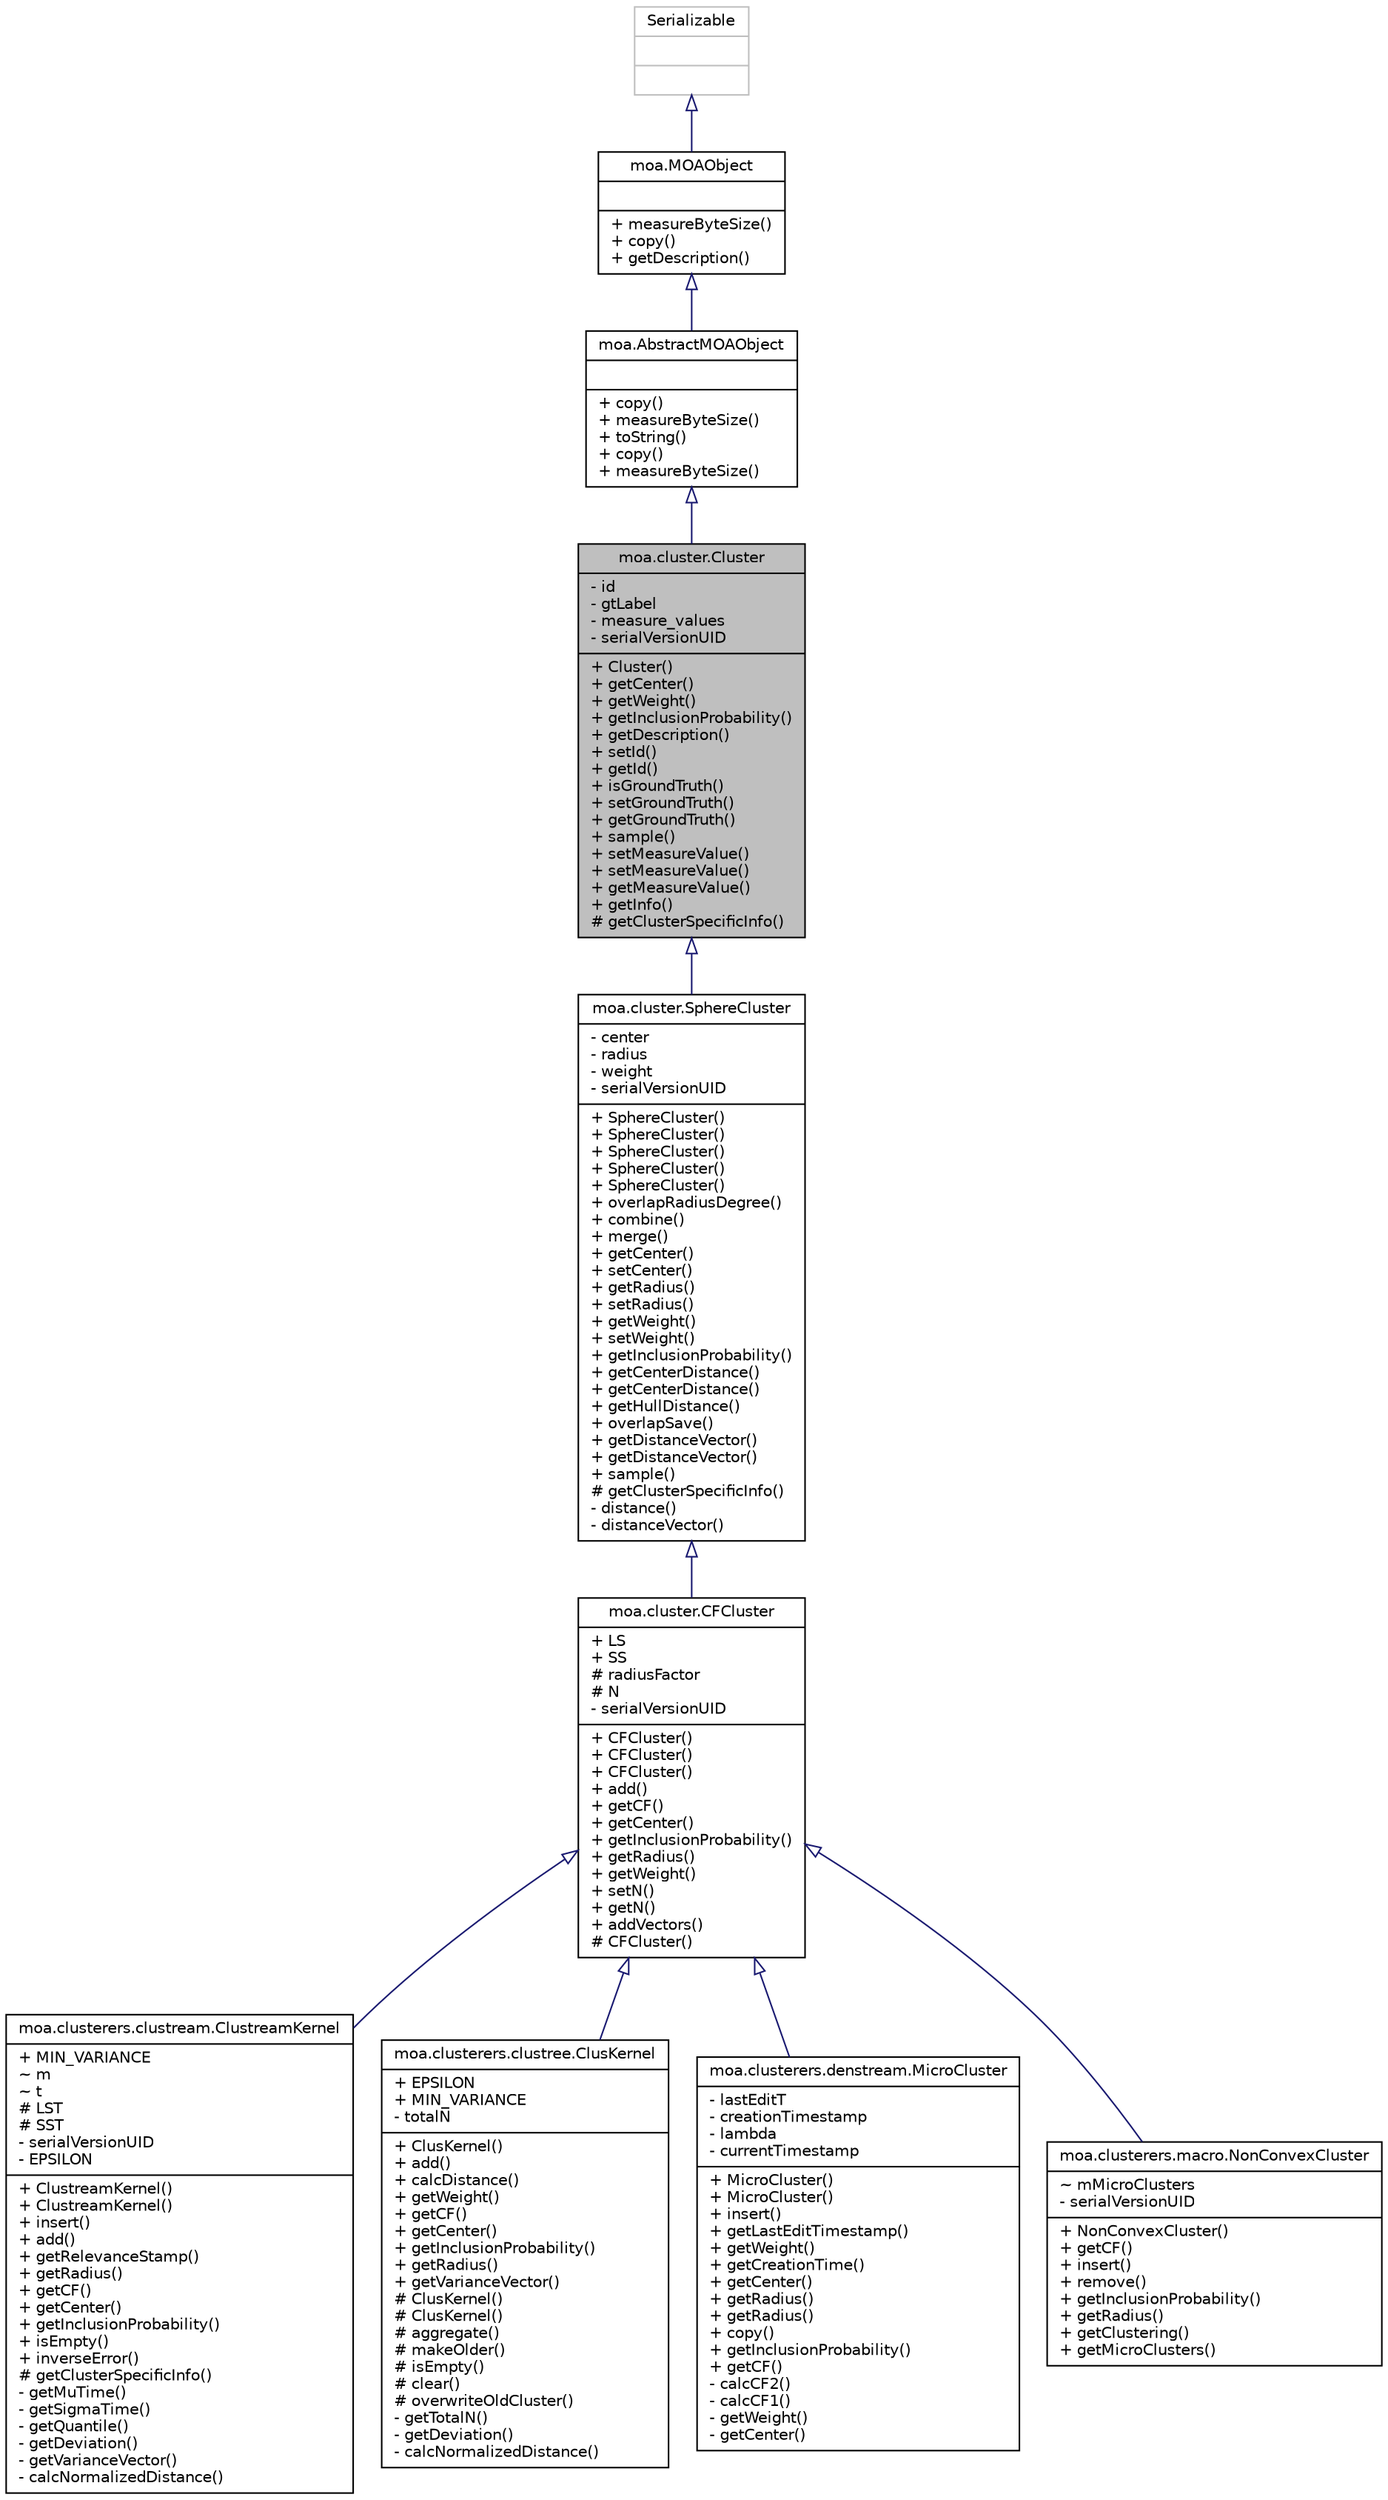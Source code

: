 digraph G
{
  edge [fontname="Helvetica",fontsize="10",labelfontname="Helvetica",labelfontsize="10"];
  node [fontname="Helvetica",fontsize="10",shape=record];
  Node1 [label="{moa.cluster.Cluster\n|- id\l- gtLabel\l- measure_values\l- serialVersionUID\l|+ Cluster()\l+ getCenter()\l+ getWeight()\l+ getInclusionProbability()\l+ getDescription()\l+ setId()\l+ getId()\l+ isGroundTruth()\l+ setGroundTruth()\l+ getGroundTruth()\l+ sample()\l+ setMeasureValue()\l+ setMeasureValue()\l+ getMeasureValue()\l+ getInfo()\l# getClusterSpecificInfo()\l}",height=0.2,width=0.4,color="black", fillcolor="grey75", style="filled" fontcolor="black"];
  Node2 -> Node1 [dir=back,color="midnightblue",fontsize="10",style="solid",arrowtail="empty",fontname="Helvetica"];
  Node2 [label="{moa.AbstractMOAObject\n||+ copy()\l+ measureByteSize()\l+ toString()\l+ copy()\l+ measureByteSize()\l}",height=0.2,width=0.4,color="black", fillcolor="white", style="filled",URL="$classmoa_1_1AbstractMOAObject.html",tooltip="Abstract MOA Object."];
  Node3 -> Node2 [dir=back,color="midnightblue",fontsize="10",style="solid",arrowtail="empty",fontname="Helvetica"];
  Node3 [label="{moa.MOAObject\n||+ measureByteSize()\l+ copy()\l+ getDescription()\l}",height=0.2,width=0.4,color="black", fillcolor="white", style="filled",URL="$interfacemoa_1_1MOAObject.html",tooltip="Interface implemented by classes in MOA, so that all are serializable, can produce..."];
  Node4 -> Node3 [dir=back,color="midnightblue",fontsize="10",style="solid",arrowtail="empty",fontname="Helvetica"];
  Node4 [label="{Serializable\n||}",height=0.2,width=0.4,color="grey75", fillcolor="white", style="filled"];
  Node1 -> Node5 [dir=back,color="midnightblue",fontsize="10",style="solid",arrowtail="empty",fontname="Helvetica"];
  Node5 [label="{moa.cluster.SphereCluster\n|- center\l- radius\l- weight\l- serialVersionUID\l|+ SphereCluster()\l+ SphereCluster()\l+ SphereCluster()\l+ SphereCluster()\l+ SphereCluster()\l+ overlapRadiusDegree()\l+ combine()\l+ merge()\l+ getCenter()\l+ setCenter()\l+ getRadius()\l+ setRadius()\l+ getWeight()\l+ setWeight()\l+ getInclusionProbability()\l+ getCenterDistance()\l+ getCenterDistance()\l+ getHullDistance()\l+ overlapSave()\l+ getDistanceVector()\l+ getDistanceVector()\l+ sample()\l# getClusterSpecificInfo()\l- distance()\l- distanceVector()\l}",height=0.2,width=0.4,color="black", fillcolor="white", style="filled",URL="$classmoa_1_1cluster_1_1SphereCluster.html",tooltip="A simple implementation of the Cluster interface representing spherical clusters..."];
  Node5 -> Node6 [dir=back,color="midnightblue",fontsize="10",style="solid",arrowtail="empty",fontname="Helvetica"];
  Node6 [label="{moa.cluster.CFCluster\n|+ LS\l+ SS\l# radiusFactor\l# N\l- serialVersionUID\l|+ CFCluster()\l+ CFCluster()\l+ CFCluster()\l+ add()\l+ getCF()\l+ getCenter()\l+ getInclusionProbability()\l+ getRadius()\l+ getWeight()\l+ setN()\l+ getN()\l+ addVectors()\l# CFCluster()\l}",height=0.2,width=0.4,color="black", fillcolor="white", style="filled",URL="$classmoa_1_1cluster_1_1CFCluster.html"];
  Node6 -> Node7 [dir=back,color="midnightblue",fontsize="10",style="solid",arrowtail="empty",fontname="Helvetica"];
  Node7 [label="{moa.clusterers.clustream.ClustreamKernel\n|+ MIN_VARIANCE\l~ m\l~ t\l# LST\l# SST\l- serialVersionUID\l- EPSILON\l|+ ClustreamKernel()\l+ ClustreamKernel()\l+ insert()\l+ add()\l+ getRelevanceStamp()\l+ getRadius()\l+ getCF()\l+ getCenter()\l+ getInclusionProbability()\l+ isEmpty()\l+ inverseError()\l# getClusterSpecificInfo()\l- getMuTime()\l- getSigmaTime()\l- getQuantile()\l- getDeviation()\l- getVarianceVector()\l- calcNormalizedDistance()\l}",height=0.2,width=0.4,color="black", fillcolor="white", style="filled",URL="$classmoa_1_1clusterers_1_1clustream_1_1ClustreamKernel.html"];
  Node6 -> Node8 [dir=back,color="midnightblue",fontsize="10",style="solid",arrowtail="empty",fontname="Helvetica"];
  Node8 [label="{moa.clusterers.clustree.ClusKernel\n|+ EPSILON\l+ MIN_VARIANCE\l- totalN\l|+ ClusKernel()\l+ add()\l+ calcDistance()\l+ getWeight()\l+ getCF()\l+ getCenter()\l+ getInclusionProbability()\l+ getRadius()\l+ getVarianceVector()\l# ClusKernel()\l# ClusKernel()\l# aggregate()\l# makeOlder()\l# isEmpty()\l# clear()\l# overwriteOldCluster()\l- getTotalN()\l- getDeviation()\l- calcNormalizedDistance()\l}",height=0.2,width=0.4,color="black", fillcolor="white", style="filled",URL="$classmoa_1_1clusterers_1_1clustree_1_1ClusKernel.html",tooltip="Representation of an Entry in the tree."];
  Node6 -> Node9 [dir=back,color="midnightblue",fontsize="10",style="solid",arrowtail="empty",fontname="Helvetica"];
  Node9 [label="{moa.clusterers.denstream.MicroCluster\n|- lastEditT\l- creationTimestamp\l- lambda\l- currentTimestamp\l|+ MicroCluster()\l+ MicroCluster()\l+ insert()\l+ getLastEditTimestamp()\l+ getWeight()\l+ getCreationTime()\l+ getCenter()\l+ getRadius()\l+ getRadius()\l+ copy()\l+ getInclusionProbability()\l+ getCF()\l- calcCF2()\l- calcCF1()\l- getWeight()\l- getCenter()\l}",height=0.2,width=0.4,color="black", fillcolor="white", style="filled",URL="$classmoa_1_1clusterers_1_1denstream_1_1MicroCluster.html"];
  Node6 -> Node10 [dir=back,color="midnightblue",fontsize="10",style="solid",arrowtail="empty",fontname="Helvetica"];
  Node10 [label="{moa.clusterers.macro.NonConvexCluster\n|~ mMicroClusters\l- serialVersionUID\l|+ NonConvexCluster()\l+ getCF()\l+ insert()\l+ remove()\l+ getInclusionProbability()\l+ getRadius()\l+ getClustering()\l+ getMicroClusters()\l}",height=0.2,width=0.4,color="black", fillcolor="white", style="filled",URL="$classmoa_1_1clusterers_1_1macro_1_1NonConvexCluster.html"];
}
